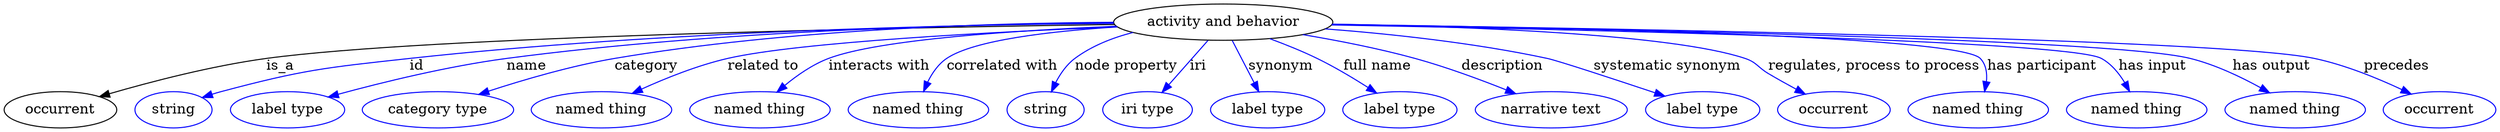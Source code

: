digraph {
	graph [bb="0,0,2023.4,123"];
	node [label="\N"];
	"activity and behavior"	 [height=0.5,
		label="activity and behavior",
		pos="987.2,105",
		width=2.3651];
	occurrent	 [height=0.5,
		pos="44.196,18",
		width=1.2277];
	"activity and behavior" -> occurrent	 [label=is_a,
		lp="227.2,61.5",
		pos="e,76.584,30.356 902.35,103.43 730.39,99.862 346.12,89.778 216.2,69 170.85,61.748 120.68,45.931 86.288,33.822"];
	id	 [color=blue,
		height=0.5,
		label=string,
		pos="137.2,18",
		width=0.84854];
	"activity and behavior" -> id	 [color=blue,
		label=id,
		lp="339.7,61.5",
		pos="e,160.98,29.71 903.07,101.96 752.28,96.239 441.7,83.177 334.2,69 263.51,59.677 244.99,58.092 177.2,36 174.94,35.263 172.63,34.439 \
170.33,33.559",
		style=solid];
	name	 [color=blue,
		height=0.5,
		label="label type",
		pos="231.2,18",
		width=1.2638];
	"activity and behavior" -> name	 [color=blue,
		label=name,
		lp="431.7,61.5",
		pos="e,265.46,29.966 903.48,101.64 768.23,95.876 507.58,83.351 416.2,69 366.95,61.266 312.07,45.15 274.97,33.092",
		style=solid];
	category	 [color=blue,
		height=0.5,
		label="category type",
		pos="353.2,18",
		width=1.6249];
	"activity and behavior" -> category	 [color=blue,
		label=category,
		lp="530.7,61.5",
		pos="e,388.62,32.493 903.93,101.22 787.14,95.487 580.74,83.704 507.2,69 469.57,61.477 428.37,47.514 398.06,36.099",
		style=solid];
	"related to"	 [color=blue,
		height=0.5,
		label="named thing",
		pos="485.2,18",
		width=1.5346];
	"activity and behavior" -> "related to"	 [color=blue,
		label="related to",
		lp="626.2,61.5",
		pos="e,513.56,33.7 904.73,100.47 808.59,94.632 655.78,83.494 600.2,69 573.2,61.96 544.51,49.246 522.54,38.274",
		style=solid];
	"interacts with"	 [color=blue,
		height=0.5,
		label="named thing",
		pos="613.2,18",
		width=1.5346];
	"activity and behavior" -> "interacts with"	 [color=blue,
		label="interacts with",
		lp="720.2,61.5",
		pos="e,631.22,35.19 905.2,99.978 829.26,94.482 722.35,84.354 683.2,69 667.12,62.695 651.38,51.783 638.91,41.667",
		style=solid];
	"correlated with"	 [color=blue,
		height=0.5,
		label="named thing",
		pos="741.2,18",
		width=1.5346];
	"activity and behavior" -> "correlated with"	 [color=blue,
		label="correlated with",
		lp="818.2,61.5",
		pos="e,749.29,35.927 908.78,97.85 858.55,92.086 798.86,82.671 777.2,69 767.85,63.1 760.23,53.806 754.46,44.758",
		style=solid];
	"node property"	 [color=blue,
		height=0.5,
		label=string,
		pos="845.2,18",
		width=0.84854];
	"activity and behavior" -> "node property"	 [color=blue,
		label="node property",
		lp="914.2,61.5",
		pos="e,852.19,35.84 923.73,92.849 907.07,87.505 889.94,79.87 876.2,69 868.2,62.675 861.77,53.677 856.88,44.995",
		style=solid];
	iri	 [color=blue,
		height=0.5,
		label="iri type",
		pos="930.2,18",
		width=1.011];
	"activity and behavior" -> iri	 [color=blue,
		label=iri,
		lp="968.7,61.5",
		pos="e,941.6,35.41 975.39,86.974 967.25,74.562 956.32,57.878 947.25,44.028",
		style=solid];
	synonym	 [color=blue,
		height=0.5,
		label="label type",
		pos="1030.2,18",
		width=1.2638];
	"activity and behavior" -> synonym	 [color=blue,
		label=synonym,
		lp="1037.7,61.5",
		pos="e,1021.4,35.706 996.11,86.974 1002.1,74.761 1010.2,58.412 1017,44.697",
		style=solid];
	"full name"	 [color=blue,
		height=0.5,
		label="label type",
		pos="1139.2,18",
		width=1.2638];
	"activity and behavior" -> "full name"	 [color=blue,
		label="full name",
		lp="1116.7,61.5",
		pos="e,1118.5,34.294 1027,88.898 1040.1,83.137 1054.5,76.26 1067.2,69 1082,60.515 1097.6,49.74 1110.5,40.282",
		style=solid];
	description	 [color=blue,
		height=0.5,
		label="narrative text",
		pos="1260.2,18",
		width=1.6068];
	"activity and behavior" -> description	 [color=blue,
		label=description,
		lp="1216.7,61.5",
		pos="e,1230.2,33.568 1052.6,93.4 1081.9,87.411 1116.7,79.201 1147.2,69 1172.4,60.559 1199.7,48.368 1221.1,38.022",
		style=solid];
	"systematic synonym"	 [color=blue,
		height=0.5,
		label="label type",
		pos="1381.2,18",
		width=1.2638];
	"activity and behavior" -> "systematic synonym"	 [color=blue,
		label="systematic synonym",
		lp="1351.2,61.5",
		pos="e,1351.9,31.815 1067.6,99.048 1120.4,93.918 1190.7,84.763 1251.2,69 1282.8,60.767 1317.2,47.067 1342.6,35.938",
		style=solid];
	"regulates, process to process"	 [color=blue,
		height=0.5,
		label=occurrent,
		pos="1489.2,18",
		width=1.2277];
	"activity and behavior" -> "regulates, process to process"	 [color=blue,
		label="regulates, process to process",
		lp="1519.2,61.5",
		pos="e,1470.1,34.385 1072,102.7 1177.4,98.994 1350.6,89.882 1411.2,69 1429.4,62.713 1447.6,51.217 1461.8,40.729",
		style=solid];
	"has participant"	 [color=blue,
		height=0.5,
		label="named thing",
		pos="1606.2,18",
		width=1.5346];
	"activity and behavior" -> "has participant"	 [color=blue,
		label="has participant",
		lp="1648.2,61.5",
		pos="e,1609.3,36.123 1071.8,102.88 1235.5,98.385 1581.3,86.83 1600.2,69 1606.4,63.172 1608.8,54.62 1609.4,46.177",
		style=solid];
	"has input"	 [color=blue,
		height=0.5,
		label="named thing",
		pos="1734.2,18",
		width=1.5346];
	"activity and behavior" -> "has input"	 [color=blue,
		label="has input",
		lp="1736.2,61.5",
		pos="e,1724.7,35.981 1072.3,104.48 1247.9,102.86 1638.1,96.213 1692.2,69 1703,63.55 1712.1,53.911 1719,44.47",
		style=solid];
	"has output"	 [color=blue,
		height=0.5,
		label="named thing",
		pos="1862.2,18",
		width=1.5346];
	"activity and behavior" -> "has output"	 [color=blue,
		label="has output",
		lp="1830.7,61.5",
		pos="e,1838.3,34.372 1072.2,103.15 1260.2,98.769 1699.8,86.75 1765.2,69 1787.9,62.844 1811.2,50.761 1829.4,39.902",
		style=solid];
	precedes	 [color=blue,
		height=0.5,
		label=occurrent,
		pos="1979.2,18",
		width=1.2277];
	"activity and behavior" -> precedes	 [color=blue,
		label=precedes,
		lp="1929.2,61.5",
		pos="e,1953.4,32.676 1072.3,103.3 1277.5,98.947 1787.7,86.498 1863.2,69 1891.7,62.397 1921.9,48.889 1944.3,37.433",
		style=solid];
}
